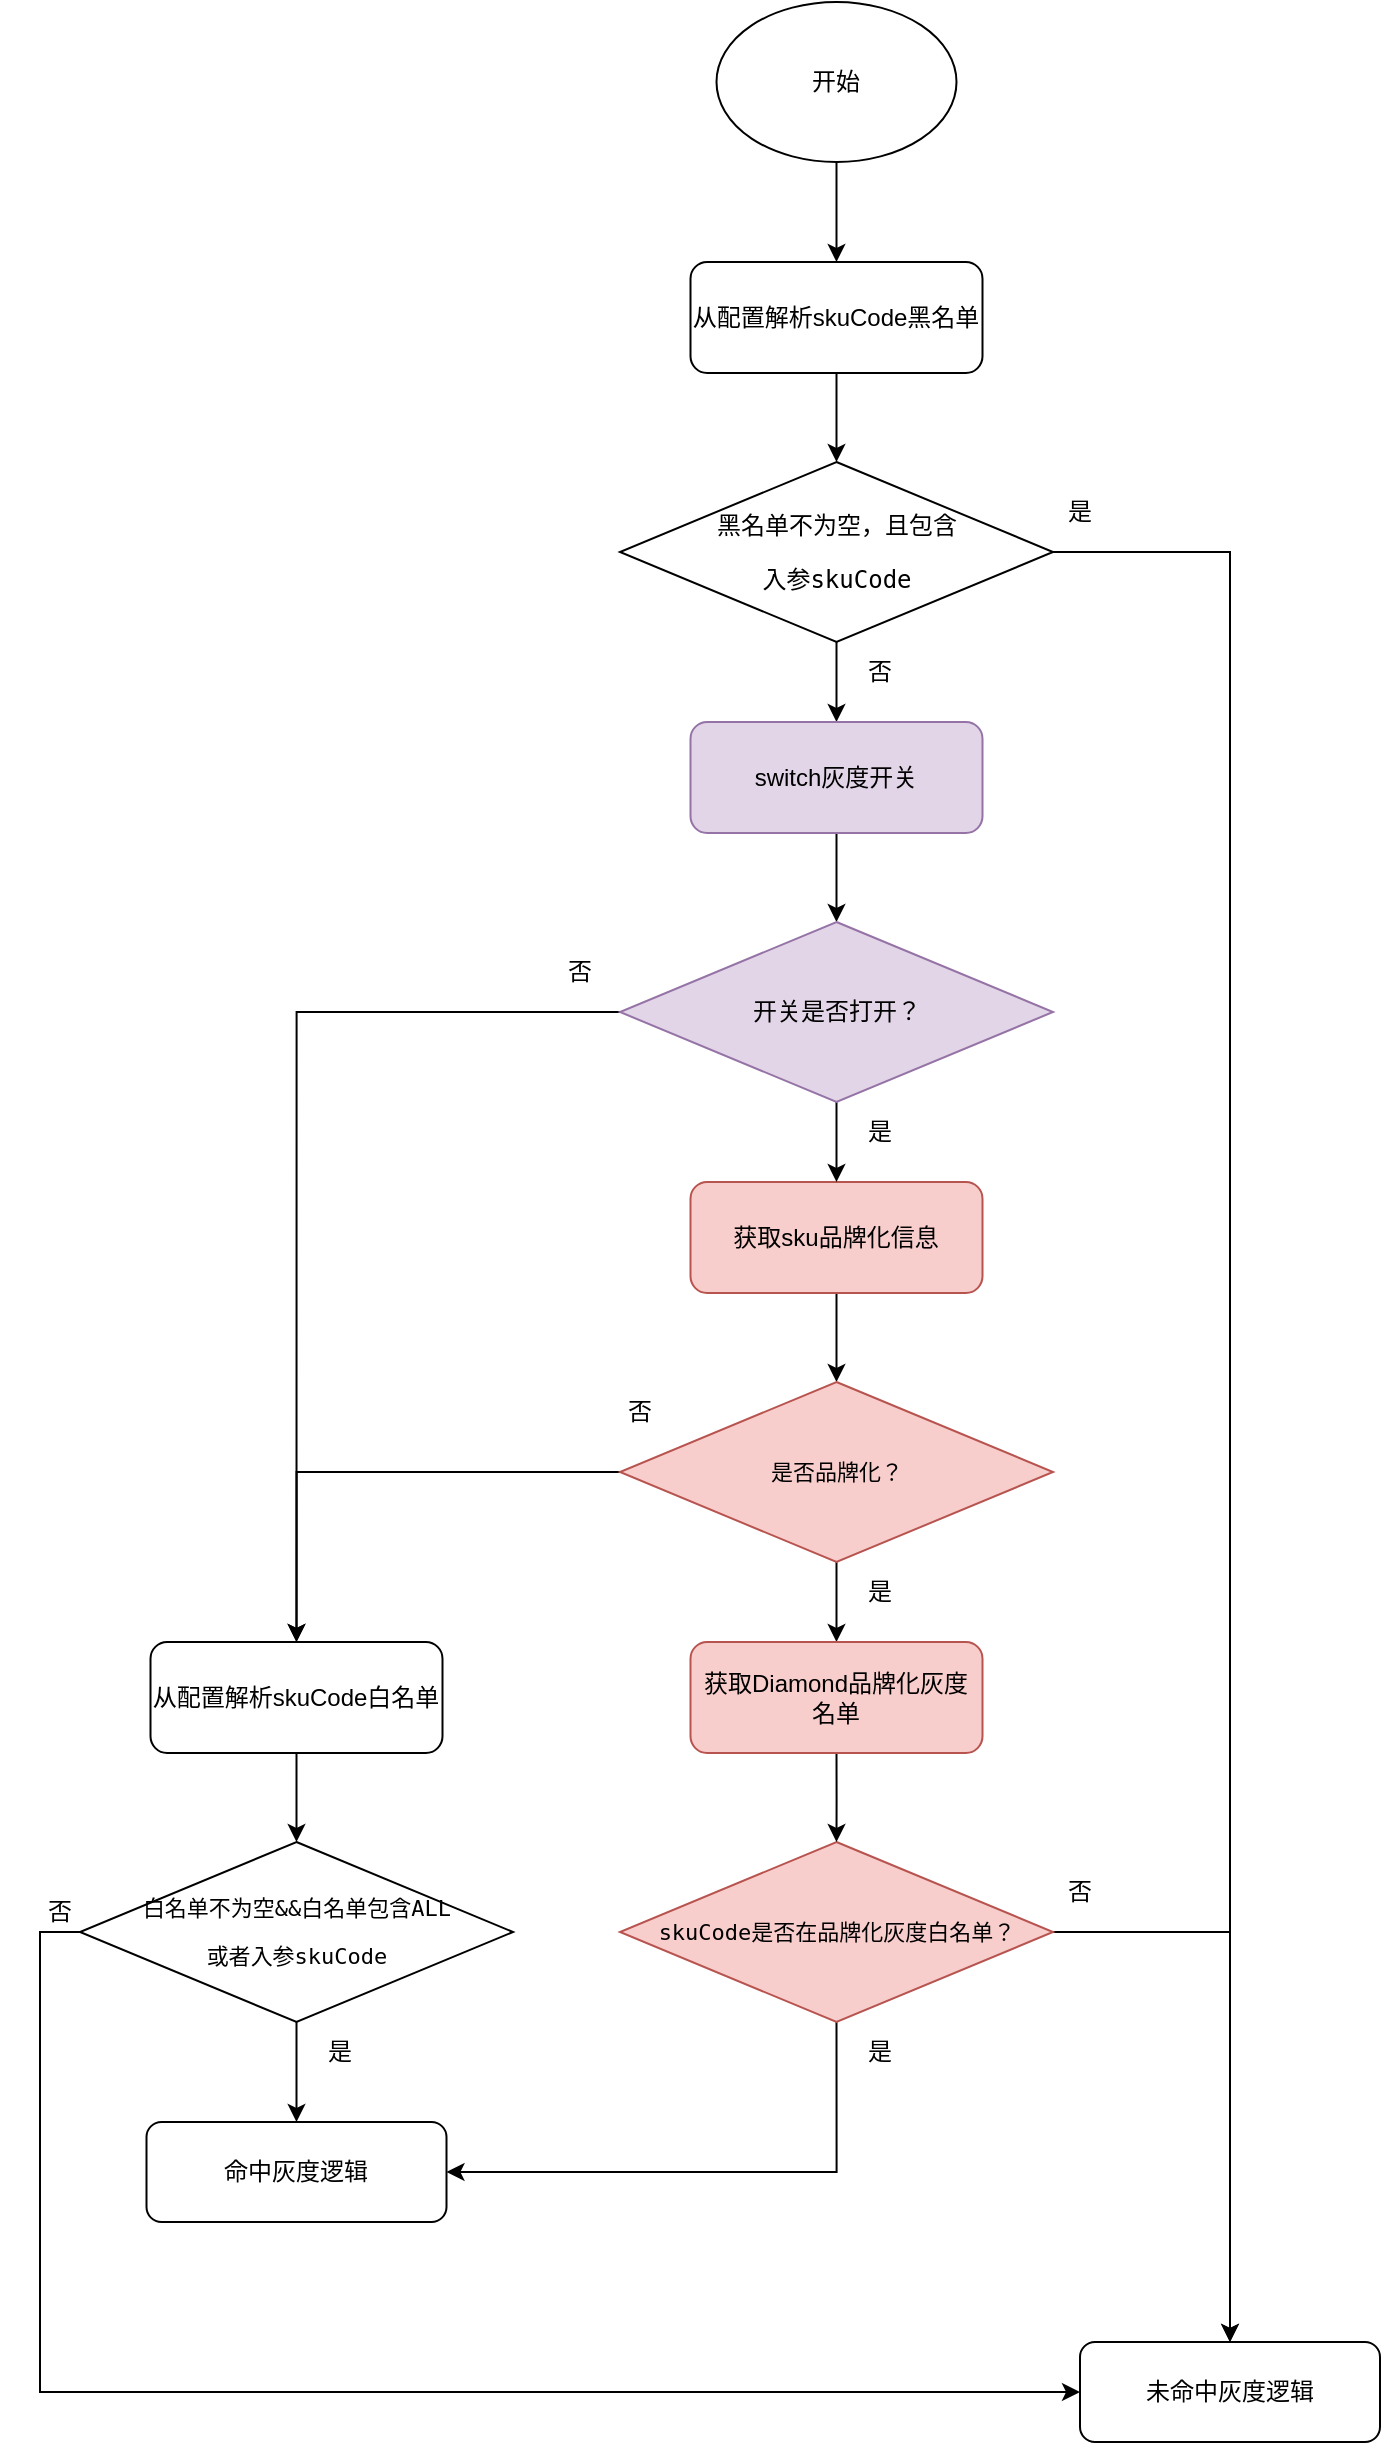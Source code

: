 <mxfile version="27.0.6">
  <diagram name="第 1 页" id="TPPGtjHfXh9HnJe1UCOh">
    <mxGraphModel dx="1298" dy="-463" grid="1" gridSize="10" guides="1" tooltips="1" connect="1" arrows="1" fold="1" page="1" pageScale="1" pageWidth="827" pageHeight="1169" math="0" shadow="0">
      <root>
        <mxCell id="0" />
        <mxCell id="1" parent="0" />
        <mxCell id="UmKEvGoLfJC2SGq9Wwgh-12" value="是" style="text;html=1;align=center;verticalAlign=middle;whiteSpace=wrap;rounded=0;" parent="1" vertex="1">
          <mxGeometry x="990" y="2730" width="60" height="30" as="geometry" />
        </mxCell>
        <mxCell id="UmKEvGoLfJC2SGq9Wwgh-39" value="是" style="text;html=1;align=center;verticalAlign=middle;whiteSpace=wrap;rounded=0;" parent="1" vertex="1">
          <mxGeometry x="990" y="2500" width="60" height="30" as="geometry" />
        </mxCell>
        <mxCell id="UmKEvGoLfJC2SGq9Wwgh-62" value="是" style="text;html=1;align=center;verticalAlign=middle;whiteSpace=wrap;rounded=0;" parent="1" vertex="1">
          <mxGeometry x="1090" y="1960" width="60" height="30" as="geometry" />
        </mxCell>
        <mxCell id="UmKEvGoLfJC2SGq9Wwgh-63" value="否" style="text;html=1;align=center;verticalAlign=middle;whiteSpace=wrap;rounded=0;" parent="1" vertex="1">
          <mxGeometry x="1090" y="2650" width="60" height="30" as="geometry" />
        </mxCell>
        <mxCell id="UmKEvGoLfJC2SGq9Wwgh-64" value="是" style="text;html=1;align=center;verticalAlign=middle;whiteSpace=wrap;rounded=0;" parent="1" vertex="1">
          <mxGeometry x="990" y="2270" width="60" height="30" as="geometry" />
        </mxCell>
        <mxCell id="UmKEvGoLfJC2SGq9Wwgh-65" value="否" style="text;html=1;align=center;verticalAlign=middle;whiteSpace=wrap;rounded=0;" parent="1" vertex="1">
          <mxGeometry x="580" y="2660" width="60" height="30" as="geometry" />
        </mxCell>
        <mxCell id="UmKEvGoLfJC2SGq9Wwgh-66" value="命中灰度逻辑" style="rounded=1;whiteSpace=wrap;html=1;fillColor=none;strokeColor=default;" parent="1" vertex="1">
          <mxGeometry x="653.25" y="2780" width="150" height="50" as="geometry" />
        </mxCell>
        <mxCell id="UmKEvGoLfJC2SGq9Wwgh-77" style="edgeStyle=orthogonalEdgeStyle;rounded=0;orthogonalLoop=1;jettySize=auto;html=1;exitX=0.5;exitY=1;exitDx=0;exitDy=0;entryX=0.5;entryY=0;entryDx=0;entryDy=0;" parent="1" source="UmKEvGoLfJC2SGq9Wwgh-67" target="UmKEvGoLfJC2SGq9Wwgh-69" edge="1">
          <mxGeometry relative="1" as="geometry" />
        </mxCell>
        <mxCell id="UmKEvGoLfJC2SGq9Wwgh-67" value="从配置解析skuCode黑名单" style="rounded=1;whiteSpace=wrap;html=1;fillColor=none;" parent="1" vertex="1">
          <mxGeometry x="925.25" y="1850" width="146" height="55.5" as="geometry" />
        </mxCell>
        <mxCell id="UmKEvGoLfJC2SGq9Wwgh-83" style="edgeStyle=orthogonalEdgeStyle;rounded=0;orthogonalLoop=1;jettySize=auto;html=1;exitX=0.5;exitY=1;exitDx=0;exitDy=0;entryX=0.5;entryY=0;entryDx=0;entryDy=0;" parent="1" source="UmKEvGoLfJC2SGq9Wwgh-68" target="UmKEvGoLfJC2SGq9Wwgh-70" edge="1">
          <mxGeometry relative="1" as="geometry" />
        </mxCell>
        <mxCell id="UmKEvGoLfJC2SGq9Wwgh-68" value="获取sku品牌化信息" style="rounded=1;whiteSpace=wrap;html=1;fillColor=#f8cecc;strokeColor=#b85450;" parent="1" vertex="1">
          <mxGeometry x="925.25" y="2310" width="146" height="55.5" as="geometry" />
        </mxCell>
        <mxCell id="UmKEvGoLfJC2SGq9Wwgh-88" style="edgeStyle=orthogonalEdgeStyle;rounded=0;orthogonalLoop=1;jettySize=auto;html=1;exitX=0.5;exitY=1;exitDx=0;exitDy=0;entryX=0.5;entryY=0;entryDx=0;entryDy=0;" parent="1" source="UmKEvGoLfJC2SGq9Wwgh-69" target="UmKEvGoLfJC2SGq9Wwgh-78" edge="1">
          <mxGeometry relative="1" as="geometry" />
        </mxCell>
        <mxCell id="w0c8Gbi3kI__TQoFMp2J-26" style="edgeStyle=orthogonalEdgeStyle;rounded=0;orthogonalLoop=1;jettySize=auto;html=1;exitX=1;exitY=0.5;exitDx=0;exitDy=0;entryX=0.5;entryY=0;entryDx=0;entryDy=0;" edge="1" parent="1" source="UmKEvGoLfJC2SGq9Wwgh-69" target="UmKEvGoLfJC2SGq9Wwgh-71">
          <mxGeometry relative="1" as="geometry" />
        </mxCell>
        <mxCell id="UmKEvGoLfJC2SGq9Wwgh-69" value="&lt;pre&gt;&lt;pre&gt;&lt;pre style=&quot;font-size: 12px;&quot;&gt;黑名单不为空，且包含&lt;/pre&gt;&lt;pre style=&quot;font-size: 12px;&quot;&gt;入参skuCode&lt;/pre&gt;&lt;/pre&gt;&lt;/pre&gt;" style="rhombus;whiteSpace=wrap;html=1;fillColor=none;verticalAlign=middle;horizontal=1;spacing=0;fontSize=11;" parent="1" vertex="1">
          <mxGeometry x="890" y="1950" width="216.5" height="90" as="geometry" />
        </mxCell>
        <mxCell id="w0c8Gbi3kI__TQoFMp2J-3" style="edgeStyle=orthogonalEdgeStyle;rounded=0;orthogonalLoop=1;jettySize=auto;html=1;exitX=0.5;exitY=1;exitDx=0;exitDy=0;entryX=0.5;entryY=0;entryDx=0;entryDy=0;" edge="1" parent="1" source="UmKEvGoLfJC2SGq9Wwgh-70" target="w0c8Gbi3kI__TQoFMp2J-1">
          <mxGeometry relative="1" as="geometry" />
        </mxCell>
        <mxCell id="w0c8Gbi3kI__TQoFMp2J-10" style="edgeStyle=orthogonalEdgeStyle;rounded=0;orthogonalLoop=1;jettySize=auto;html=1;exitX=0;exitY=0.5;exitDx=0;exitDy=0;entryX=0.5;entryY=0;entryDx=0;entryDy=0;" edge="1" parent="1" source="UmKEvGoLfJC2SGq9Wwgh-70" target="UmKEvGoLfJC2SGq9Wwgh-73">
          <mxGeometry relative="1" as="geometry" />
        </mxCell>
        <mxCell id="UmKEvGoLfJC2SGq9Wwgh-70" value="&lt;pre&gt;&lt;pre&gt;是否品牌化？&lt;/pre&gt;&lt;/pre&gt;" style="rhombus;whiteSpace=wrap;html=1;fillColor=#f8cecc;verticalAlign=middle;horizontal=1;spacing=0;fontSize=11;strokeColor=#b85450;" parent="1" vertex="1">
          <mxGeometry x="890" y="2410" width="216.5" height="90" as="geometry" />
        </mxCell>
        <mxCell id="UmKEvGoLfJC2SGq9Wwgh-71" value="未命中灰度逻辑" style="rounded=1;whiteSpace=wrap;html=1;fillColor=none;strokeColor=default;" parent="1" vertex="1">
          <mxGeometry x="1120" y="2890" width="150" height="50" as="geometry" />
        </mxCell>
        <mxCell id="w0c8Gbi3kI__TQoFMp2J-21" style="edgeStyle=orthogonalEdgeStyle;rounded=0;orthogonalLoop=1;jettySize=auto;html=1;exitX=0.5;exitY=1;exitDx=0;exitDy=0;entryX=1;entryY=0.5;entryDx=0;entryDy=0;" edge="1" parent="1" source="UmKEvGoLfJC2SGq9Wwgh-72" target="UmKEvGoLfJC2SGq9Wwgh-66">
          <mxGeometry relative="1" as="geometry" />
        </mxCell>
        <mxCell id="w0c8Gbi3kI__TQoFMp2J-25" style="edgeStyle=orthogonalEdgeStyle;rounded=0;orthogonalLoop=1;jettySize=auto;html=1;exitX=1;exitY=0.5;exitDx=0;exitDy=0;" edge="1" parent="1" source="UmKEvGoLfJC2SGq9Wwgh-72" target="UmKEvGoLfJC2SGq9Wwgh-71">
          <mxGeometry relative="1" as="geometry" />
        </mxCell>
        <mxCell id="UmKEvGoLfJC2SGq9Wwgh-72" value="&lt;pre&gt;&lt;pre&gt;skuCode是否在品牌化灰度白名单？&lt;/pre&gt;&lt;/pre&gt;" style="rhombus;whiteSpace=wrap;html=1;fillColor=#f8cecc;verticalAlign=middle;horizontal=1;spacing=0;fontSize=11;strokeColor=#b85450;" parent="1" vertex="1">
          <mxGeometry x="890" y="2640" width="216.5" height="90" as="geometry" />
        </mxCell>
        <mxCell id="UmKEvGoLfJC2SGq9Wwgh-86" style="edgeStyle=orthogonalEdgeStyle;rounded=0;orthogonalLoop=1;jettySize=auto;html=1;exitX=0.5;exitY=1;exitDx=0;exitDy=0;entryX=0.5;entryY=0;entryDx=0;entryDy=0;" parent="1" source="UmKEvGoLfJC2SGq9Wwgh-73" target="UmKEvGoLfJC2SGq9Wwgh-74" edge="1">
          <mxGeometry relative="1" as="geometry" />
        </mxCell>
        <mxCell id="UmKEvGoLfJC2SGq9Wwgh-73" value="从配置解析skuCode白名单" style="rounded=1;whiteSpace=wrap;html=1;fillColor=none;" parent="1" vertex="1">
          <mxGeometry x="655.25" y="2540" width="146" height="55.5" as="geometry" />
        </mxCell>
        <mxCell id="w0c8Gbi3kI__TQoFMp2J-14" style="edgeStyle=orthogonalEdgeStyle;rounded=0;orthogonalLoop=1;jettySize=auto;html=1;exitX=0;exitY=0.5;exitDx=0;exitDy=0;entryX=0;entryY=0.5;entryDx=0;entryDy=0;" edge="1" parent="1" source="UmKEvGoLfJC2SGq9Wwgh-74" target="UmKEvGoLfJC2SGq9Wwgh-71">
          <mxGeometry relative="1" as="geometry" />
        </mxCell>
        <mxCell id="w0c8Gbi3kI__TQoFMp2J-20" style="edgeStyle=orthogonalEdgeStyle;rounded=0;orthogonalLoop=1;jettySize=auto;html=1;exitX=0.5;exitY=1;exitDx=0;exitDy=0;entryX=0.5;entryY=0;entryDx=0;entryDy=0;" edge="1" parent="1" source="UmKEvGoLfJC2SGq9Wwgh-74" target="UmKEvGoLfJC2SGq9Wwgh-66">
          <mxGeometry relative="1" as="geometry" />
        </mxCell>
        <mxCell id="UmKEvGoLfJC2SGq9Wwgh-74" value="&lt;pre&gt;&lt;pre&gt;&lt;font&gt;白名单不为空&amp;amp;&amp;amp;白名单包含ALL&lt;/font&gt;&lt;/pre&gt;&lt;pre&gt;&lt;font&gt;或者&lt;/font&gt;入参skuCode&lt;/pre&gt;&lt;/pre&gt;" style="rhombus;whiteSpace=wrap;html=1;fillColor=none;verticalAlign=middle;horizontal=1;spacing=0;fontSize=11;" parent="1" vertex="1">
          <mxGeometry x="620" y="2640" width="216.5" height="90" as="geometry" />
        </mxCell>
        <mxCell id="UmKEvGoLfJC2SGq9Wwgh-76" style="edgeStyle=orthogonalEdgeStyle;rounded=0;orthogonalLoop=1;jettySize=auto;html=1;exitX=0.5;exitY=1;exitDx=0;exitDy=0;entryX=0.5;entryY=0;entryDx=0;entryDy=0;" parent="1" source="UmKEvGoLfJC2SGq9Wwgh-75" target="UmKEvGoLfJC2SGq9Wwgh-67" edge="1">
          <mxGeometry relative="1" as="geometry" />
        </mxCell>
        <mxCell id="UmKEvGoLfJC2SGq9Wwgh-75" value="开始" style="ellipse;whiteSpace=wrap;html=1;fillColor=none;" parent="1" vertex="1">
          <mxGeometry x="938.25" y="1720" width="120" height="80" as="geometry" />
        </mxCell>
        <mxCell id="UmKEvGoLfJC2SGq9Wwgh-89" style="edgeStyle=orthogonalEdgeStyle;rounded=0;orthogonalLoop=1;jettySize=auto;html=1;exitX=0.5;exitY=1;exitDx=0;exitDy=0;entryX=0.5;entryY=0;entryDx=0;entryDy=0;" parent="1" source="UmKEvGoLfJC2SGq9Wwgh-78" target="UmKEvGoLfJC2SGq9Wwgh-79" edge="1">
          <mxGeometry relative="1" as="geometry" />
        </mxCell>
        <mxCell id="UmKEvGoLfJC2SGq9Wwgh-78" value="switch灰度开关" style="rounded=1;whiteSpace=wrap;html=1;fillColor=#e1d5e7;strokeColor=#9673a6;" parent="1" vertex="1">
          <mxGeometry x="925.25" y="2080" width="146" height="55.5" as="geometry" />
        </mxCell>
        <mxCell id="UmKEvGoLfJC2SGq9Wwgh-82" style="edgeStyle=orthogonalEdgeStyle;rounded=0;orthogonalLoop=1;jettySize=auto;html=1;exitX=0.5;exitY=1;exitDx=0;exitDy=0;entryX=0.5;entryY=0;entryDx=0;entryDy=0;" parent="1" source="UmKEvGoLfJC2SGq9Wwgh-79" target="UmKEvGoLfJC2SGq9Wwgh-68" edge="1">
          <mxGeometry relative="1" as="geometry" />
        </mxCell>
        <mxCell id="w0c8Gbi3kI__TQoFMp2J-9" style="edgeStyle=orthogonalEdgeStyle;rounded=0;orthogonalLoop=1;jettySize=auto;html=1;exitX=0;exitY=0.5;exitDx=0;exitDy=0;entryX=0.5;entryY=0;entryDx=0;entryDy=0;" edge="1" parent="1" source="UmKEvGoLfJC2SGq9Wwgh-79" target="UmKEvGoLfJC2SGq9Wwgh-73">
          <mxGeometry relative="1" as="geometry" />
        </mxCell>
        <mxCell id="UmKEvGoLfJC2SGq9Wwgh-79" value="&lt;pre&gt;&lt;pre&gt;&lt;pre style=&quot;font-size: 12px;&quot;&gt;开关是否打开？&lt;/pre&gt;&lt;/pre&gt;&lt;/pre&gt;" style="rhombus;whiteSpace=wrap;html=1;fillColor=#e1d5e7;verticalAlign=middle;horizontal=1;spacing=0;fontSize=11;strokeColor=#9673a6;" parent="1" vertex="1">
          <mxGeometry x="890" y="2180" width="216.5" height="90" as="geometry" />
        </mxCell>
        <mxCell id="UmKEvGoLfJC2SGq9Wwgh-90" value="否" style="text;html=1;align=center;verticalAlign=middle;whiteSpace=wrap;rounded=0;" parent="1" vertex="1">
          <mxGeometry x="840" y="2190" width="60" height="30" as="geometry" />
        </mxCell>
        <mxCell id="UmKEvGoLfJC2SGq9Wwgh-93" value="否" style="text;html=1;align=center;verticalAlign=middle;whiteSpace=wrap;rounded=0;" parent="1" vertex="1">
          <mxGeometry x="870" y="2410" width="60" height="30" as="geometry" />
        </mxCell>
        <mxCell id="UmKEvGoLfJC2SGq9Wwgh-99" value="是" style="text;html=1;align=center;verticalAlign=middle;whiteSpace=wrap;rounded=0;" parent="1" vertex="1">
          <mxGeometry x="720" y="2730" width="60" height="30" as="geometry" />
        </mxCell>
        <mxCell id="w0c8Gbi3kI__TQoFMp2J-5" style="edgeStyle=orthogonalEdgeStyle;rounded=0;orthogonalLoop=1;jettySize=auto;html=1;exitX=0.5;exitY=1;exitDx=0;exitDy=0;" edge="1" parent="1" source="w0c8Gbi3kI__TQoFMp2J-1" target="UmKEvGoLfJC2SGq9Wwgh-72">
          <mxGeometry relative="1" as="geometry" />
        </mxCell>
        <mxCell id="w0c8Gbi3kI__TQoFMp2J-1" value="获取Diamond品牌化灰度名单" style="rounded=1;whiteSpace=wrap;html=1;fillColor=#f8cecc;strokeColor=#b85450;" vertex="1" parent="1">
          <mxGeometry x="925.25" y="2540" width="146" height="55.5" as="geometry" />
        </mxCell>
        <mxCell id="w0c8Gbi3kI__TQoFMp2J-17" value="否" style="text;html=1;align=center;verticalAlign=middle;whiteSpace=wrap;rounded=0;" vertex="1" parent="1">
          <mxGeometry x="990" y="2040" width="60" height="30" as="geometry" />
        </mxCell>
      </root>
    </mxGraphModel>
  </diagram>
</mxfile>
